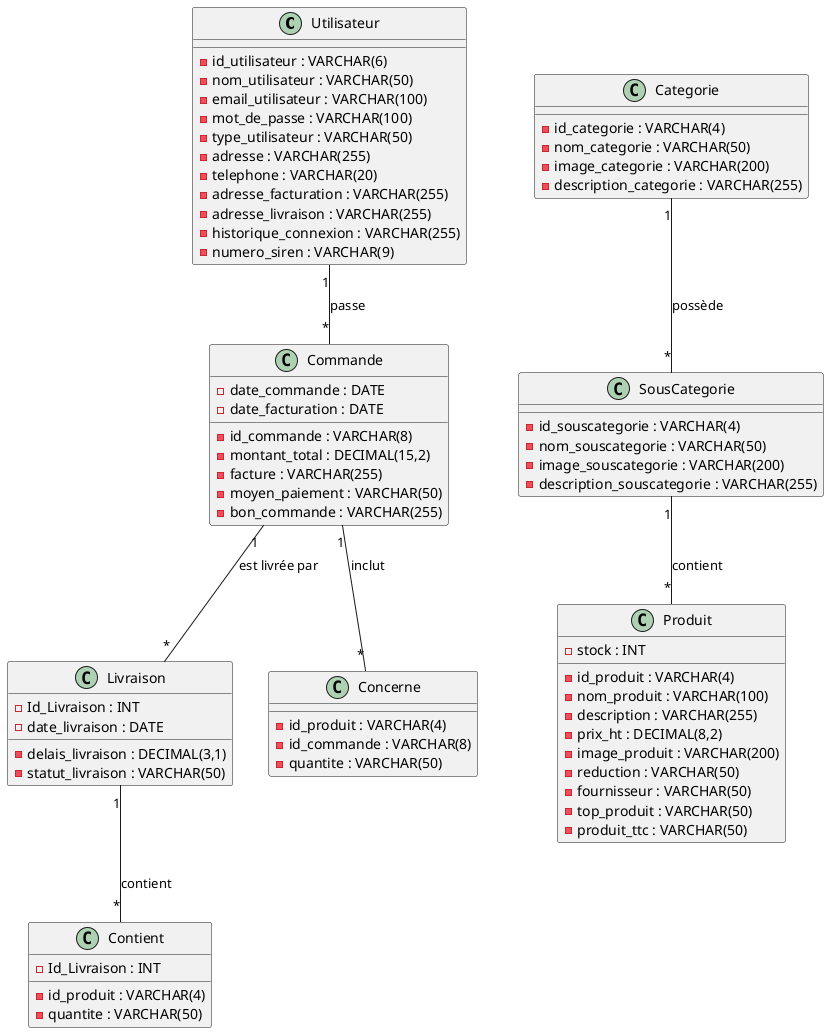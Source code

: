@startuml

class Utilisateur {
    - id_utilisateur : VARCHAR(6)
    - nom_utilisateur : VARCHAR(50)
    - email_utilisateur : VARCHAR(100)
    - mot_de_passe : VARCHAR(100)
    - type_utilisateur : VARCHAR(50)
    - adresse : VARCHAR(255)
    - telephone : VARCHAR(20)
    - adresse_facturation : VARCHAR(255)
    - adresse_livraison : VARCHAR(255)
    - historique_connexion : VARCHAR(255)
    - numero_siren : VARCHAR(9)
}

class Commande {
    - id_commande : VARCHAR(8)
    - date_commande : DATE
    - montant_total : DECIMAL(15,2)
    - facture : VARCHAR(255)
    - moyen_paiement : VARCHAR(50)
    - bon_commande : VARCHAR(255)
    - date_facturation : DATE
}

class Categorie {
    - id_categorie : VARCHAR(4)
    - nom_categorie : VARCHAR(50)
    - image_categorie : VARCHAR(200)
    - description_categorie : VARCHAR(255)
}

class SousCategorie {
    - id_souscategorie : VARCHAR(4)
    - nom_souscategorie : VARCHAR(50)
    - image_souscategorie : VARCHAR(200)
    - description_souscategorie : VARCHAR(255)
}

class Produit {
    - id_produit : VARCHAR(4)
    - nom_produit : VARCHAR(100)
    - description : VARCHAR(255)
    - prix_ht : DECIMAL(8,2)
    - image_produit : VARCHAR(200)
    - reduction : VARCHAR(50)
    - fournisseur : VARCHAR(50)
    - stock : INT
    - top_produit : VARCHAR(50)
    - produit_ttc : VARCHAR(50)
}

class Livraison {
    - Id_Livraison : INT
    - date_livraison : DATE
    - delais_livraison : DECIMAL(3,1)
    - statut_livraison : VARCHAR(50)
}

class Concerne {
    - id_produit : VARCHAR(4)
    - id_commande : VARCHAR(8)
    - quantite : VARCHAR(50)
}

class Contient {
    - id_produit : VARCHAR(4)
    - Id_Livraison : INT
    - quantite : VARCHAR(50)
}

Utilisateur "1" -- "*" Commande : passe
Commande "1" -- "*" Livraison : est livrée par
Commande "1" -- "*" Concerne : inclut
Livraison "1" -- "*" Contient : contient
Categorie "1" -- "*" SousCategorie : possède
SousCategorie "1" -- "*" Produit : contient

@enduml

